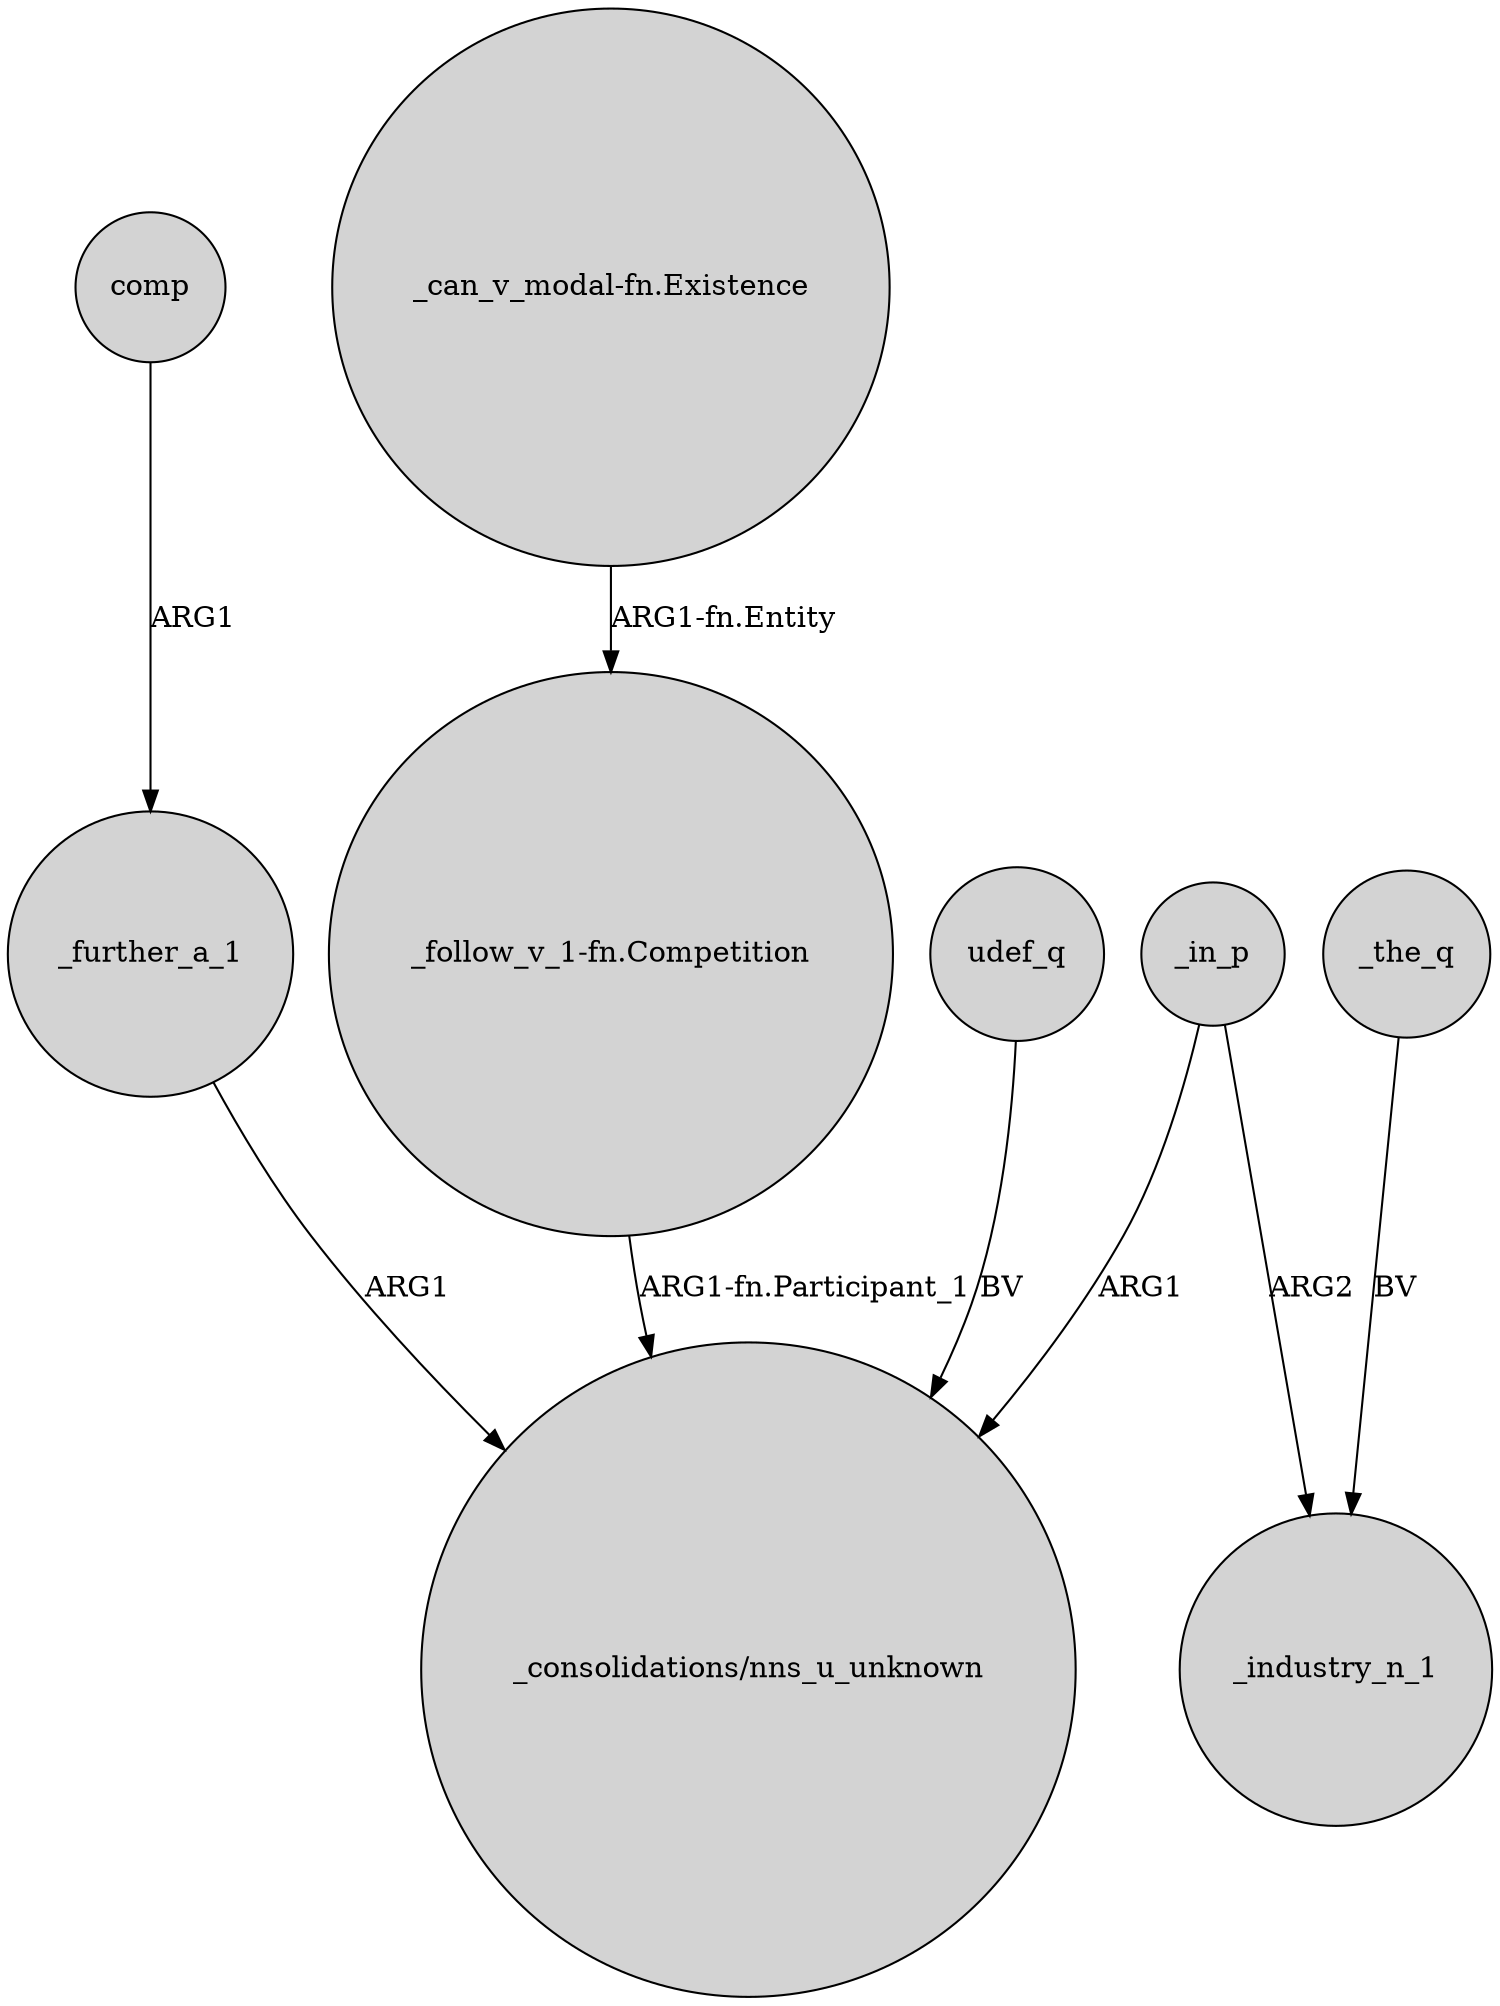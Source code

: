 digraph {
	node [shape=circle style=filled]
	comp -> _further_a_1 [label=ARG1]
	_in_p -> "_consolidations/nns_u_unknown" [label=ARG1]
	"_can_v_modal-fn.Existence" -> "_follow_v_1-fn.Competition" [label="ARG1-fn.Entity"]
	"_follow_v_1-fn.Competition" -> "_consolidations/nns_u_unknown" [label="ARG1-fn.Participant_1"]
	_in_p -> _industry_n_1 [label=ARG2]
	_further_a_1 -> "_consolidations/nns_u_unknown" [label=ARG1]
	_the_q -> _industry_n_1 [label=BV]
	udef_q -> "_consolidations/nns_u_unknown" [label=BV]
}
